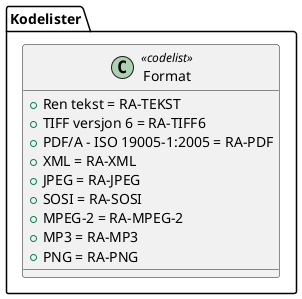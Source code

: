 @startuml
class Kodelister.Format <<codelist>> {
  +Ren tekst = RA-TEKST
  +TIFF versjon 6 = RA-TIFF6
  +PDF/A - ISO 19005-1:2005 = RA-PDF
  +XML = RA-XML
  +JPEG = RA-JPEG
  +SOSI = RA-SOSI
  +MPEG-2 = RA-MPEG-2
  +MP3 = RA-MP3
  +PNG = RA-PNG
}
@enduml
